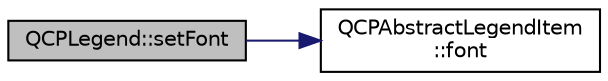 digraph "QCPLegend::setFont"
{
  edge [fontname="Helvetica",fontsize="10",labelfontname="Helvetica",labelfontsize="10"];
  node [fontname="Helvetica",fontsize="10",shape=record];
  rankdir="LR";
  Node126 [label="QCPLegend::setFont",height=0.2,width=0.4,color="black", fillcolor="grey75", style="filled", fontcolor="black"];
  Node126 -> Node127 [color="midnightblue",fontsize="10",style="solid",fontname="Helvetica"];
  Node127 [label="QCPAbstractLegendItem\l::font",height=0.2,width=0.4,color="black", fillcolor="white", style="filled",URL="$class_q_c_p_abstract_legend_item.html#a699b18e1d9e70372e51e75f462dbb643"];
}
